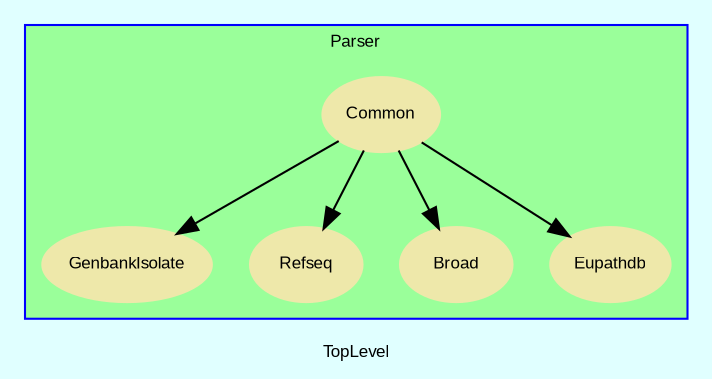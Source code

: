 digraph TopLevel {
    label = "TopLevel"
    compound = true
    fontname = Arial
    fontsize = 8
    bgcolor = lightcyan1
    node [
        color = black,
        fontname = Arial,
        fontsize = 8
    ]

    Parser__Common -> Parser__GenbankIsolate [

    ]

    Parser__Common -> Parser__Refseq [

    ]

    Parser__Common -> Parser__Broad [

    ]

    Parser__Common -> Parser__Eupathdb [

    ]

    subgraph cluster_Parser {
        label = "Parser"
        fillcolor = palegreen1
        URL = "classes/Parser.html"
        color = blue
        fontname = Arial
        style = filled
        Parser [
            shape = plaintext,
            height = 0.01,
            width = 0.01,
            label = ""
        ]

        Parser__GenbankIsolate [
            fontcolor = black,
            shape = ellipse,
            URL = "classes/Parser/GenbankIsolate.html",
            color = palegoldenrod,
            style = filled,
            label = "GenbankIsolate"
        ]

        Parser__Common [
            fontcolor = black,
            shape = ellipse,
            URL = "classes/Parser/Common.html",
            color = palegoldenrod,
            style = filled,
            label = "Common"
        ]

        Parser__Refseq [
            fontcolor = black,
            shape = ellipse,
            URL = "classes/Parser/Refseq.html",
            color = palegoldenrod,
            style = filled,
            label = "Refseq"
        ]

        Parser__Broad [
            fontcolor = black,
            shape = ellipse,
            URL = "classes/Parser/Broad.html",
            color = palegoldenrod,
            style = filled,
            label = "Broad"
        ]

        Parser__Eupathdb [
            fontcolor = black,
            shape = ellipse,
            URL = "classes/Parser/Eupathdb.html",
            color = palegoldenrod,
            style = filled,
            label = "Eupathdb"
        ]

    }

}

